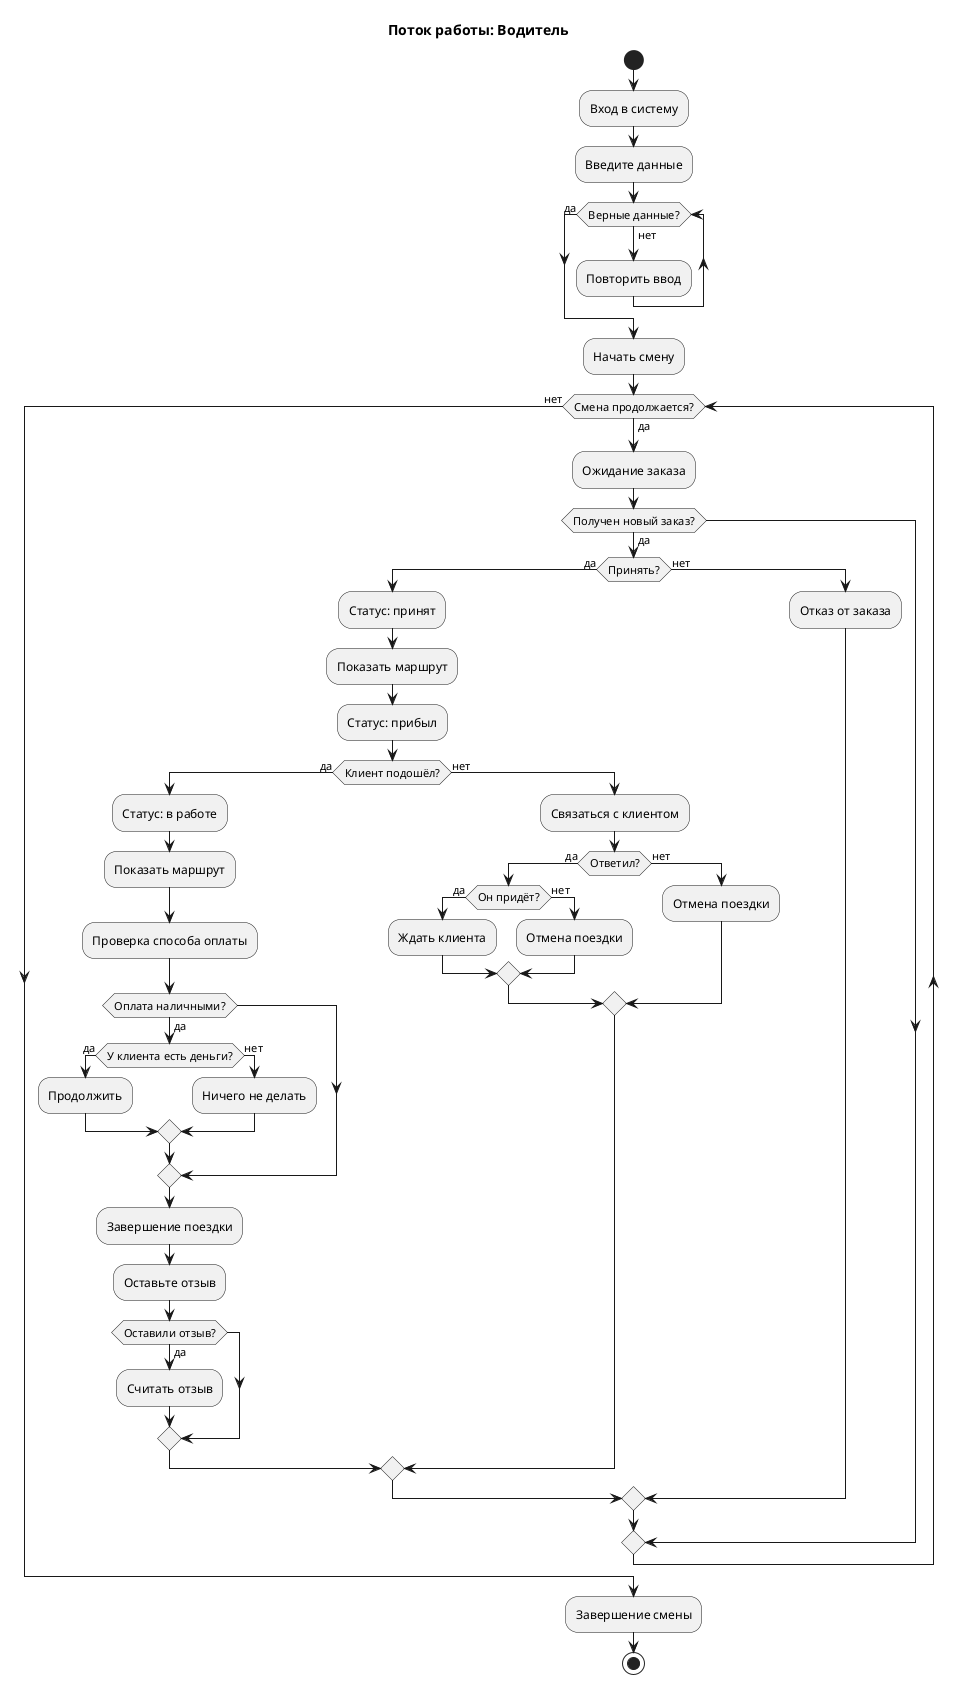 @startuml
title Поток работы: Водитель
skinparam defaultFontName "Arial"
start
:Вход в систему;
:Введите данные;

while (Верные данные?) is (нет)
  :Повторить ввод;
endwhile (да)

:Начать смену;

while (Смена продолжается?) is (да)
  :Ожидание заказа;

  if (Получен новый заказ?) then (да)
    if (Принять?) then (да)
      :Статус: принят;
      :Показать маршрут;
      :Статус: прибыл;

      if (Клиент подошёл?) then (да)
        :Статус: в работе;
        :Показать маршрут;
        :Проверка способа оплаты;
        if (Оплата наличными?) then (да)
          if (У клиента есть деньги?) then (да)
            :Продолжить;
          else (нет)
            :Ничего не делать;
          endif
        endif
        :Завершение поездки;
        :Оставьте отзыв;
        if (Оставили отзыв?) then (да)
          :Считать отзыв;
        endif
      else (нет)
        :Связаться с клиентом;
        if (Ответил?) then (да)
          if (Он придёт?) then (да)
            :Ждать клиента;
          else (нет)
            :Отмена поездки;
          endif
        else (нет)
          :Отмена поездки;
        endif
      endif

    else (нет)
      :Отказ от заказа;
    endif
  endif
endwhile (нет)

:Завершение смены;
stop
@enduml